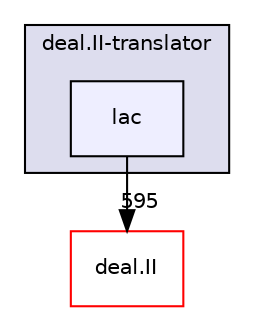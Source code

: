 digraph "include/deal.II-translator/lac" {
  compound=true
  node [ fontsize="10", fontname="Helvetica"];
  edge [ labelfontsize="10", labelfontname="Helvetica"];
  subgraph clusterdir_386d89ad50a3909c2af5a93b48d2c3ff {
    graph [ bgcolor="#ddddee", pencolor="black", label="deal.II-translator" fontname="Helvetica", fontsize="10", URL="dir_386d89ad50a3909c2af5a93b48d2c3ff.html"]
  dir_02edea70bfa5bf4eaf5d0a0cab383aeb [shape=box, label="lac", style="filled", fillcolor="#eeeeff", pencolor="black", URL="dir_02edea70bfa5bf4eaf5d0a0cab383aeb.html"];
  }
  dir_ee90d91a514b839c31faec7a1d916f67 [shape=box label="deal.II" fillcolor="white" style="filled" color="red" URL="dir_ee90d91a514b839c31faec7a1d916f67.html"];
  dir_02edea70bfa5bf4eaf5d0a0cab383aeb->dir_ee90d91a514b839c31faec7a1d916f67 [headlabel="595", labeldistance=1.5 headhref="dir_000015_000009.html"];
}
